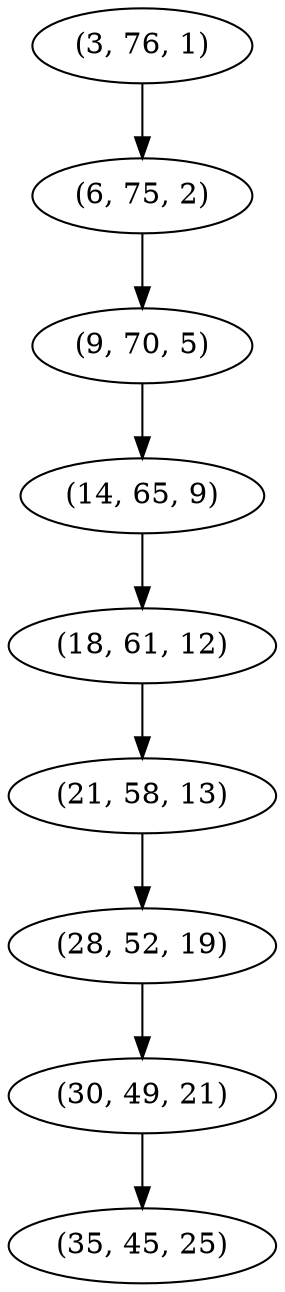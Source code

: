 digraph tree {
    "(3, 76, 1)";
    "(6, 75, 2)";
    "(9, 70, 5)";
    "(14, 65, 9)";
    "(18, 61, 12)";
    "(21, 58, 13)";
    "(28, 52, 19)";
    "(30, 49, 21)";
    "(35, 45, 25)";
    "(3, 76, 1)" -> "(6, 75, 2)";
    "(6, 75, 2)" -> "(9, 70, 5)";
    "(9, 70, 5)" -> "(14, 65, 9)";
    "(14, 65, 9)" -> "(18, 61, 12)";
    "(18, 61, 12)" -> "(21, 58, 13)";
    "(21, 58, 13)" -> "(28, 52, 19)";
    "(28, 52, 19)" -> "(30, 49, 21)";
    "(30, 49, 21)" -> "(35, 45, 25)";
}
